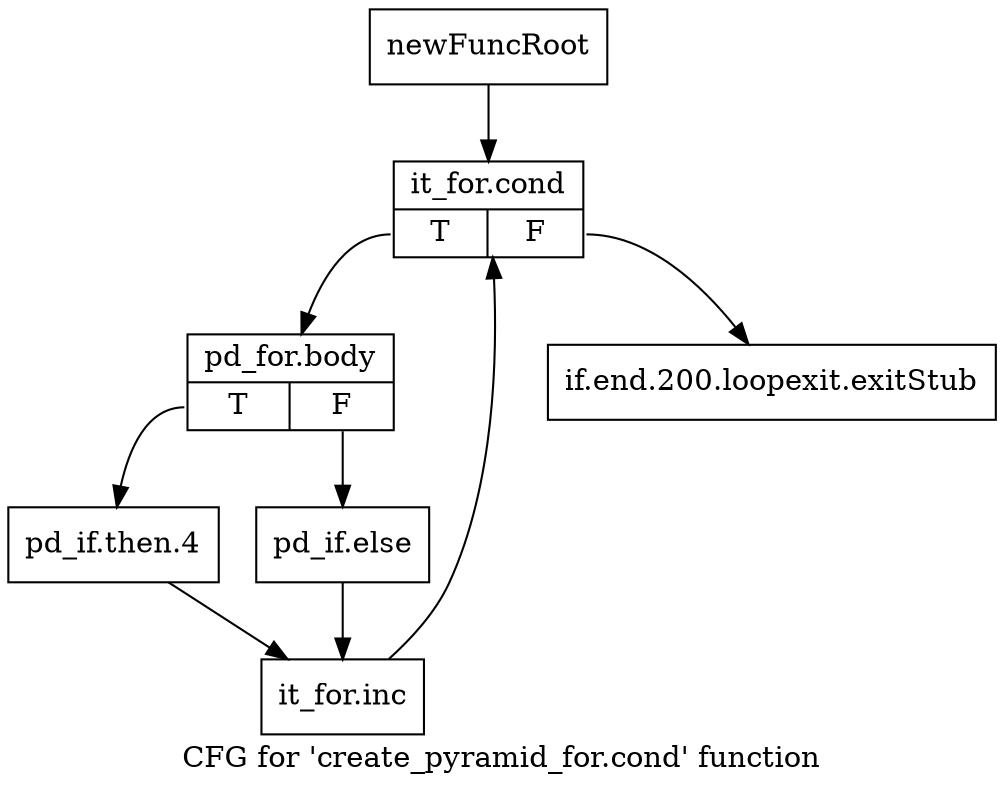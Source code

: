 digraph "CFG for 'create_pyramid_for.cond' function" {
	label="CFG for 'create_pyramid_for.cond' function";

	Node0x234bc70 [shape=record,label="{newFuncRoot}"];
	Node0x234bc70 -> Node0x23dc380;
	Node0x23dc330 [shape=record,label="{if.end.200.loopexit.exitStub}"];
	Node0x23dc380 [shape=record,label="{it_for.cond|{<s0>T|<s1>F}}"];
	Node0x23dc380:s0 -> Node0x23dc3d0;
	Node0x23dc380:s1 -> Node0x23dc330;
	Node0x23dc3d0 [shape=record,label="{pd_for.body|{<s0>T|<s1>F}}"];
	Node0x23dc3d0:s0 -> Node0x23dc470;
	Node0x23dc3d0:s1 -> Node0x23dc420;
	Node0x23dc420 [shape=record,label="{pd_if.else}"];
	Node0x23dc420 -> Node0x23dc4c0;
	Node0x23dc470 [shape=record,label="{pd_if.then.4}"];
	Node0x23dc470 -> Node0x23dc4c0;
	Node0x23dc4c0 [shape=record,label="{it_for.inc}"];
	Node0x23dc4c0 -> Node0x23dc380;
}

